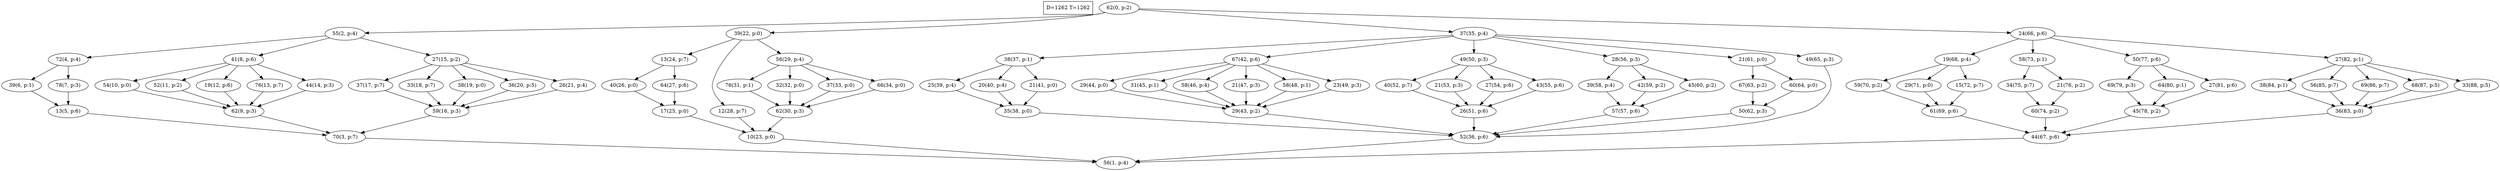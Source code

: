 digraph Task {
i [shape=box, label="D=1262 T=1262"]; 
0 [label="62(0, p:2)"];
1 [label="56(1, p:4)"];
2 [label="55(2, p:4)"];
3 [label="70(3, p:7)"];
4 [label="72(4, p:4)"];
5 [label="13(5, p:6)"];
6 [label="39(6, p:1)"];
7 [label="78(7, p:3)"];
8 [label="41(8, p:6)"];
9 [label="62(9, p:3)"];
10 [label="54(10, p:0)"];
11 [label="52(11, p:2)"];
12 [label="19(12, p:6)"];
13 [label="76(13, p:7)"];
14 [label="44(14, p:3)"];
15 [label="27(15, p:2)"];
16 [label="59(16, p:3)"];
17 [label="37(17, p:7)"];
18 [label="33(18, p:7)"];
19 [label="38(19, p:0)"];
20 [label="36(20, p:5)"];
21 [label="26(21, p:4)"];
22 [label="39(22, p:0)"];
23 [label="10(23, p:0)"];
24 [label="13(24, p:7)"];
25 [label="17(25, p:0)"];
26 [label="40(26, p:0)"];
27 [label="64(27, p:6)"];
28 [label="12(28, p:7)"];
29 [label="56(29, p:4)"];
30 [label="62(30, p:3)"];
31 [label="76(31, p:1)"];
32 [label="32(32, p:0)"];
33 [label="37(33, p:0)"];
34 [label="66(34, p:0)"];
35 [label="37(35, p:4)"];
36 [label="52(36, p:6)"];
37 [label="38(37, p:1)"];
38 [label="35(38, p:0)"];
39 [label="25(39, p:4)"];
40 [label="20(40, p:4)"];
41 [label="21(41, p:0)"];
42 [label="67(42, p:6)"];
43 [label="29(43, p:2)"];
44 [label="29(44, p:0)"];
45 [label="31(45, p:1)"];
46 [label="58(46, p:4)"];
47 [label="21(47, p:3)"];
48 [label="58(48, p:1)"];
49 [label="23(49, p:3)"];
50 [label="49(50, p:3)"];
51 [label="26(51, p:6)"];
52 [label="40(52, p:7)"];
53 [label="21(53, p:3)"];
54 [label="27(54, p:6)"];
55 [label="43(55, p:6)"];
56 [label="28(56, p:3)"];
57 [label="57(57, p:6)"];
58 [label="39(58, p:4)"];
59 [label="42(59, p:2)"];
60 [label="45(60, p:2)"];
61 [label="21(61, p:0)"];
62 [label="50(62, p:3)"];
63 [label="67(63, p:2)"];
64 [label="60(64, p:0)"];
65 [label="49(65, p:3)"];
66 [label="24(66, p:6)"];
67 [label="44(67, p:6)"];
68 [label="19(68, p:4)"];
69 [label="61(69, p:6)"];
70 [label="59(70, p:2)"];
71 [label="29(71, p:0)"];
72 [label="15(72, p:7)"];
73 [label="58(73, p:1)"];
74 [label="60(74, p:2)"];
75 [label="34(75, p:7)"];
76 [label="21(76, p:2)"];
77 [label="50(77, p:6)"];
78 [label="45(78, p:2)"];
79 [label="69(79, p:3)"];
80 [label="64(80, p:1)"];
81 [label="27(81, p:6)"];
82 [label="27(82, p:1)"];
83 [label="36(83, p:0)"];
84 [label="38(84, p:1)"];
85 [label="56(85, p:7)"];
86 [label="69(86, p:7)"];
87 [label="68(87, p:5)"];
88 [label="33(88, p:5)"];
0 -> 2;
0 -> 22;
0 -> 35;
0 -> 66;
2 -> 4;
2 -> 8;
2 -> 15;
3 -> 1;
4 -> 6;
4 -> 7;
5 -> 3;
6 -> 5;
7 -> 5;
8 -> 10;
8 -> 11;
8 -> 12;
8 -> 13;
8 -> 14;
9 -> 3;
10 -> 9;
11 -> 9;
12 -> 9;
13 -> 9;
14 -> 9;
15 -> 17;
15 -> 18;
15 -> 19;
15 -> 20;
15 -> 21;
16 -> 3;
17 -> 16;
18 -> 16;
19 -> 16;
20 -> 16;
21 -> 16;
22 -> 24;
22 -> 28;
22 -> 29;
23 -> 1;
24 -> 26;
24 -> 27;
25 -> 23;
26 -> 25;
27 -> 25;
28 -> 23;
29 -> 31;
29 -> 32;
29 -> 33;
29 -> 34;
30 -> 23;
31 -> 30;
32 -> 30;
33 -> 30;
34 -> 30;
35 -> 37;
35 -> 42;
35 -> 50;
35 -> 56;
35 -> 61;
35 -> 65;
36 -> 1;
37 -> 39;
37 -> 40;
37 -> 41;
38 -> 36;
39 -> 38;
40 -> 38;
41 -> 38;
42 -> 44;
42 -> 45;
42 -> 46;
42 -> 47;
42 -> 48;
42 -> 49;
43 -> 36;
44 -> 43;
45 -> 43;
46 -> 43;
47 -> 43;
48 -> 43;
49 -> 43;
50 -> 52;
50 -> 53;
50 -> 54;
50 -> 55;
51 -> 36;
52 -> 51;
53 -> 51;
54 -> 51;
55 -> 51;
56 -> 58;
56 -> 59;
56 -> 60;
57 -> 36;
58 -> 57;
59 -> 57;
60 -> 57;
61 -> 63;
61 -> 64;
62 -> 36;
63 -> 62;
64 -> 62;
65 -> 36;
66 -> 68;
66 -> 73;
66 -> 77;
66 -> 82;
67 -> 1;
68 -> 70;
68 -> 71;
68 -> 72;
69 -> 67;
70 -> 69;
71 -> 69;
72 -> 69;
73 -> 75;
73 -> 76;
74 -> 67;
75 -> 74;
76 -> 74;
77 -> 79;
77 -> 80;
77 -> 81;
78 -> 67;
79 -> 78;
80 -> 78;
81 -> 78;
82 -> 84;
82 -> 85;
82 -> 86;
82 -> 87;
82 -> 88;
83 -> 67;
84 -> 83;
85 -> 83;
86 -> 83;
87 -> 83;
88 -> 83;
}